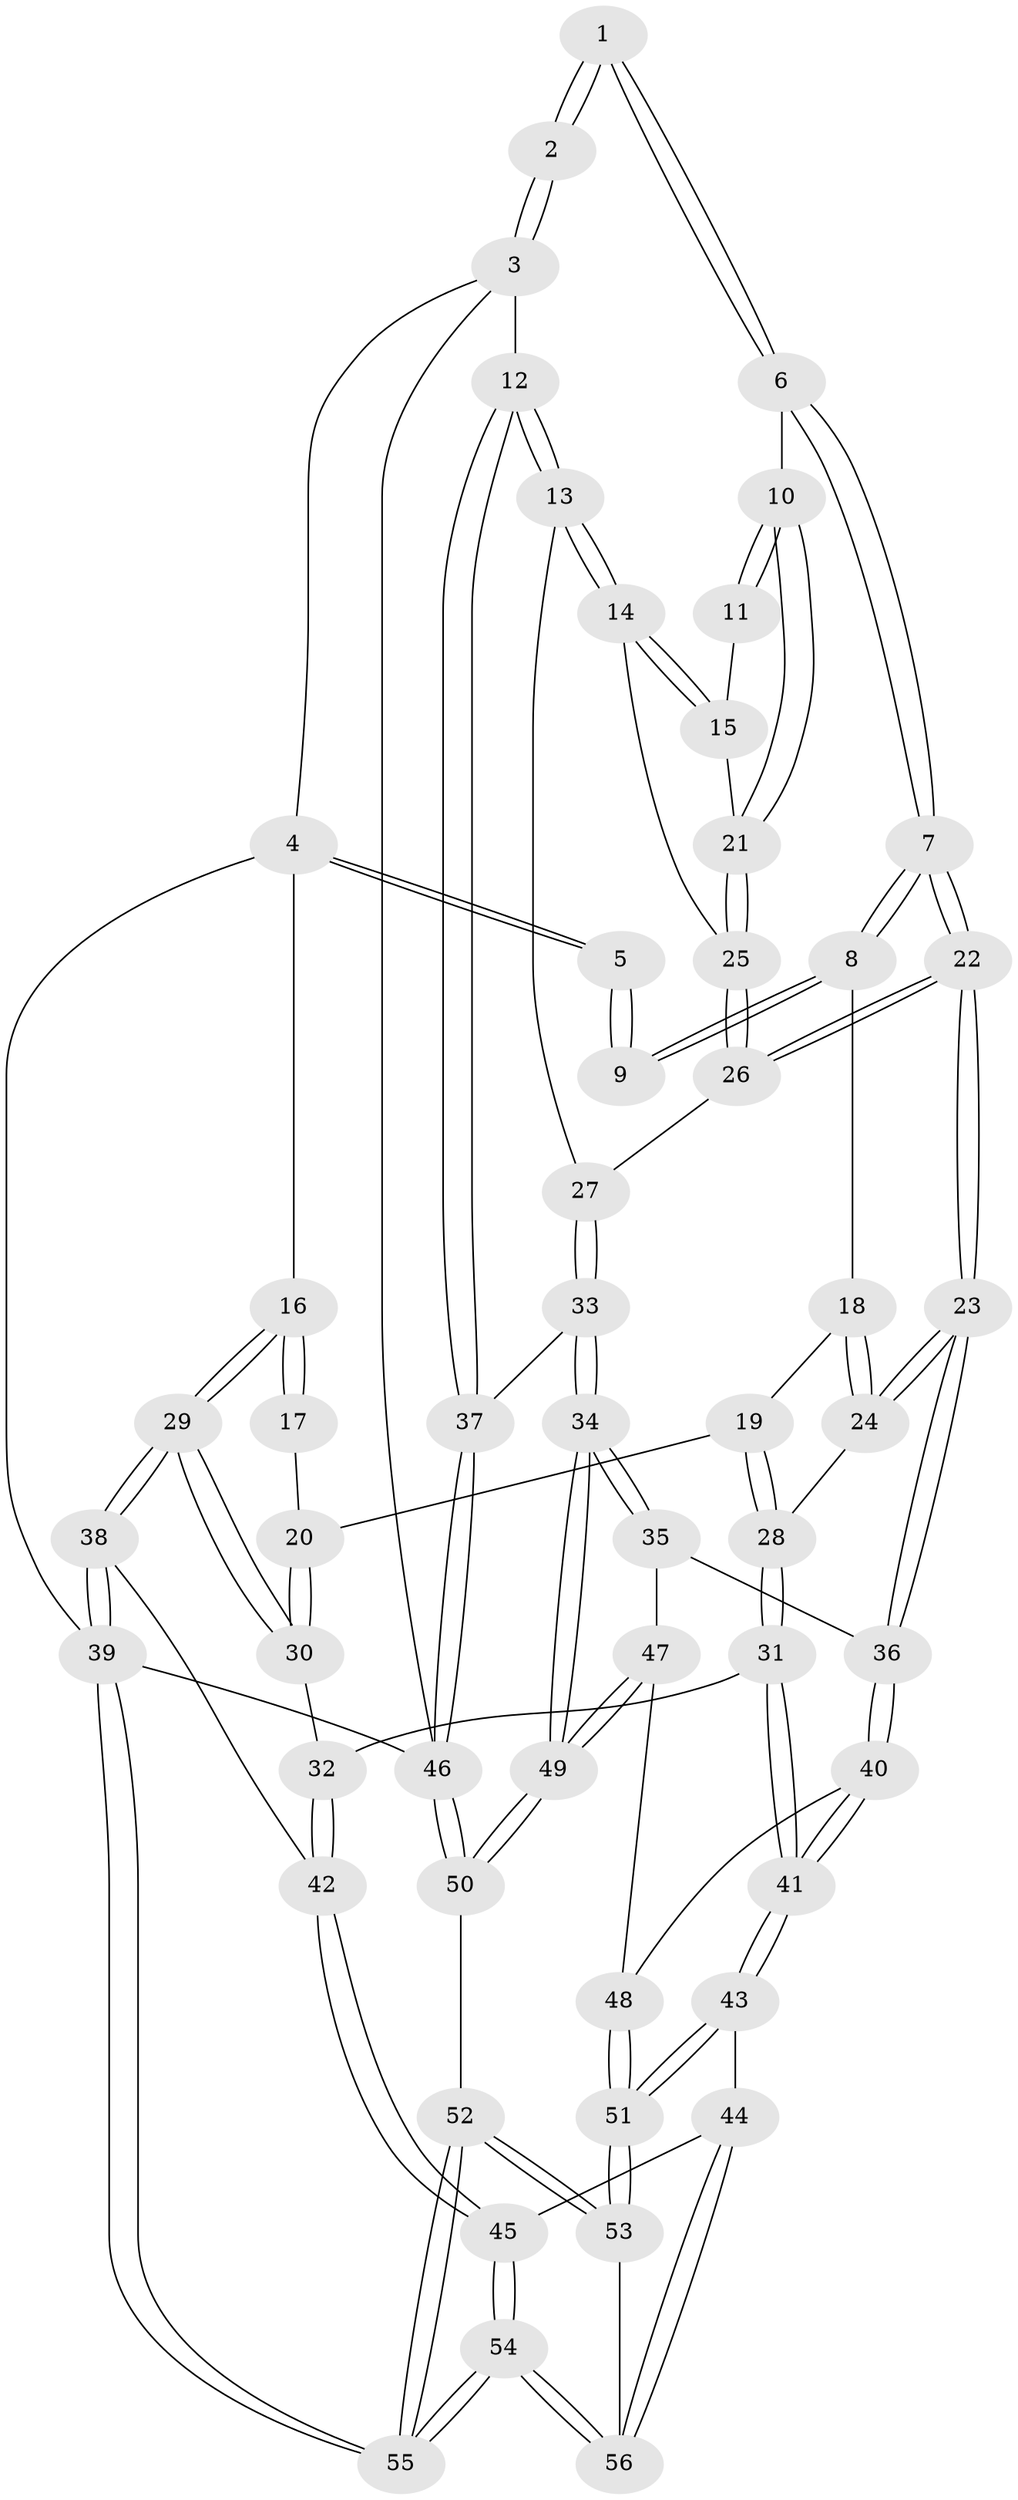 // coarse degree distribution, {3: 0.4782608695652174, 5: 0.13043478260869565, 4: 0.21739130434782608, 2: 0.17391304347826086}
// Generated by graph-tools (version 1.1) at 2025/54/03/04/25 22:54:11]
// undirected, 56 vertices, 137 edges
graph export_dot {
  node [color=gray90,style=filled];
  1 [pos="+0.4847617794240083+0"];
  2 [pos="+1+0"];
  3 [pos="+1+0"];
  4 [pos="+0+0"];
  5 [pos="+0.4421254595700377+0"];
  6 [pos="+0.6313953444499637+0.2406383381423057"];
  7 [pos="+0.5442095305794848+0.3068515317952161"];
  8 [pos="+0.40473684340052823+0.1726015486427447"];
  9 [pos="+0.39702473394749505+0.1324865641813452"];
  10 [pos="+0.6436445077530956+0.2426288805547835"];
  11 [pos="+0.7795200215874394+0.1284120621397174"];
  12 [pos="+1+0.33627273851860073"];
  13 [pos="+0.8358733433471667+0.32494097147861883"];
  14 [pos="+0.8052964473549024+0.3006672207781891"];
  15 [pos="+0.7791461054369566+0.2669241943518402"];
  16 [pos="+0+0.0775416579086151"];
  17 [pos="+0.2801209832287964+0.19122398398211052"];
  18 [pos="+0.3801658138657285+0.25089746705260196"];
  19 [pos="+0.3112564585588982+0.3258976643694051"];
  20 [pos="+0.2008788181694893+0.33802731981447176"];
  21 [pos="+0.6689299283530384+0.2681945793977726"];
  22 [pos="+0.5271130939950104+0.4082535953211748"];
  23 [pos="+0.5054061457823711+0.432161363976993"];
  24 [pos="+0.46106883529448817+0.4191090723535949"];
  25 [pos="+0.6903573328383007+0.3252982445314056"];
  26 [pos="+0.6963183358060201+0.4072169135759353"];
  27 [pos="+0.7157257652751708+0.4214915183521285"];
  28 [pos="+0.389960880693362+0.42212290085578164"];
  29 [pos="+0+0.2781665992670364"];
  30 [pos="+0.18919946253685943+0.3439599586127525"];
  31 [pos="+0.2774293419181809+0.5027863088739135"];
  32 [pos="+0.26835007319388426+0.4978499624690867"];
  33 [pos="+0.7745492469253861+0.5779935615334383"];
  34 [pos="+0.7474464439229829+0.6076412484171309"];
  35 [pos="+0.5700291232163416+0.5676380259523311"];
  36 [pos="+0.5176418420568452+0.5357944633986306"];
  37 [pos="+1+0.503145191458887"];
  38 [pos="+0+0.5546753978778958"];
  39 [pos="+0+1"];
  40 [pos="+0.41447754199991693+0.6207146024613823"];
  41 [pos="+0.3388686548757652+0.6432407843254135"];
  42 [pos="+0+0.6002122185660065"];
  43 [pos="+0.3354233802280445+0.6492349232814184"];
  44 [pos="+0.18228388003724938+0.7334660227746699"];
  45 [pos="+0.15721043843735694+0.7349998890396167"];
  46 [pos="+1+1"];
  47 [pos="+0.5505257569709482+0.7182106479618713"];
  48 [pos="+0.50871637637342+0.7217408707558722"];
  49 [pos="+0.7256252645100498+0.8329846799593932"];
  50 [pos="+0.7694237056893959+1"];
  51 [pos="+0.4314165090013264+0.8598261044137133"];
  52 [pos="+0.5808925452296961+1"];
  53 [pos="+0.4343135312544467+0.8903076474455807"];
  54 [pos="+0.02715739610516262+1"];
  55 [pos="+0+1"];
  56 [pos="+0.3142308560005628+0.8837400599069292"];
  1 -- 2;
  1 -- 2;
  1 -- 6;
  1 -- 6;
  2 -- 3;
  2 -- 3;
  3 -- 4;
  3 -- 12;
  3 -- 46;
  4 -- 5;
  4 -- 5;
  4 -- 16;
  4 -- 39;
  5 -- 9;
  5 -- 9;
  6 -- 7;
  6 -- 7;
  6 -- 10;
  7 -- 8;
  7 -- 8;
  7 -- 22;
  7 -- 22;
  8 -- 9;
  8 -- 9;
  8 -- 18;
  10 -- 11;
  10 -- 11;
  10 -- 21;
  10 -- 21;
  11 -- 15;
  12 -- 13;
  12 -- 13;
  12 -- 37;
  12 -- 37;
  13 -- 14;
  13 -- 14;
  13 -- 27;
  14 -- 15;
  14 -- 15;
  14 -- 25;
  15 -- 21;
  16 -- 17;
  16 -- 17;
  16 -- 29;
  16 -- 29;
  17 -- 20;
  18 -- 19;
  18 -- 24;
  18 -- 24;
  19 -- 20;
  19 -- 28;
  19 -- 28;
  20 -- 30;
  20 -- 30;
  21 -- 25;
  21 -- 25;
  22 -- 23;
  22 -- 23;
  22 -- 26;
  22 -- 26;
  23 -- 24;
  23 -- 24;
  23 -- 36;
  23 -- 36;
  24 -- 28;
  25 -- 26;
  25 -- 26;
  26 -- 27;
  27 -- 33;
  27 -- 33;
  28 -- 31;
  28 -- 31;
  29 -- 30;
  29 -- 30;
  29 -- 38;
  29 -- 38;
  30 -- 32;
  31 -- 32;
  31 -- 41;
  31 -- 41;
  32 -- 42;
  32 -- 42;
  33 -- 34;
  33 -- 34;
  33 -- 37;
  34 -- 35;
  34 -- 35;
  34 -- 49;
  34 -- 49;
  35 -- 36;
  35 -- 47;
  36 -- 40;
  36 -- 40;
  37 -- 46;
  37 -- 46;
  38 -- 39;
  38 -- 39;
  38 -- 42;
  39 -- 55;
  39 -- 55;
  39 -- 46;
  40 -- 41;
  40 -- 41;
  40 -- 48;
  41 -- 43;
  41 -- 43;
  42 -- 45;
  42 -- 45;
  43 -- 44;
  43 -- 51;
  43 -- 51;
  44 -- 45;
  44 -- 56;
  44 -- 56;
  45 -- 54;
  45 -- 54;
  46 -- 50;
  46 -- 50;
  47 -- 48;
  47 -- 49;
  47 -- 49;
  48 -- 51;
  48 -- 51;
  49 -- 50;
  49 -- 50;
  50 -- 52;
  51 -- 53;
  51 -- 53;
  52 -- 53;
  52 -- 53;
  52 -- 55;
  52 -- 55;
  53 -- 56;
  54 -- 55;
  54 -- 55;
  54 -- 56;
  54 -- 56;
}
